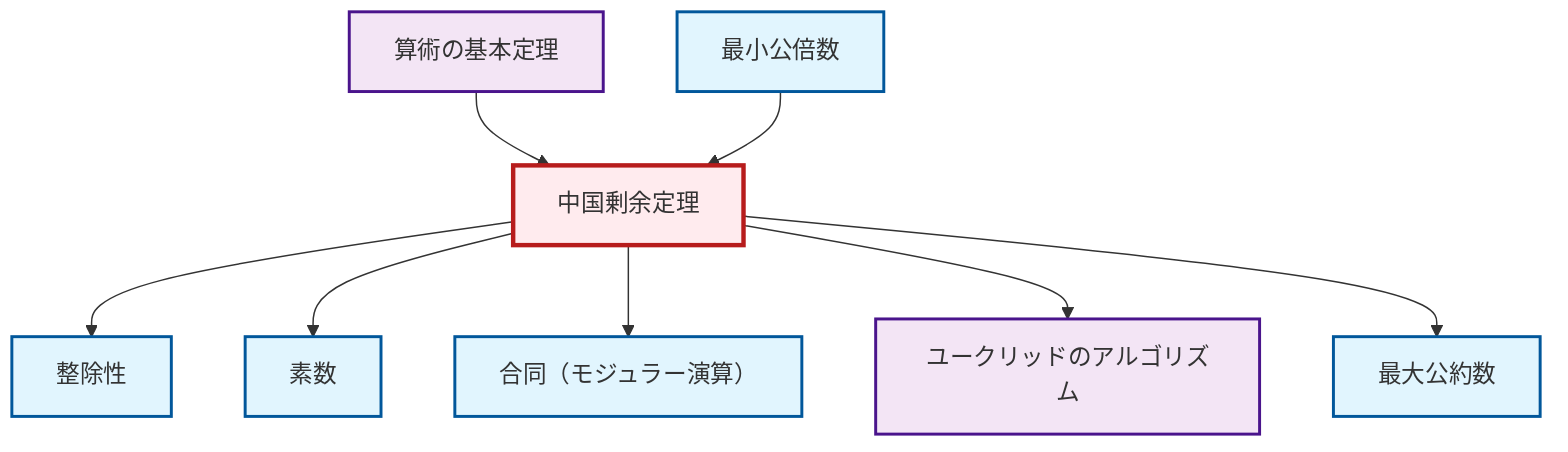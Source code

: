 graph TD
    classDef definition fill:#e1f5fe,stroke:#01579b,stroke-width:2px
    classDef theorem fill:#f3e5f5,stroke:#4a148c,stroke-width:2px
    classDef axiom fill:#fff3e0,stroke:#e65100,stroke-width:2px
    classDef example fill:#e8f5e9,stroke:#1b5e20,stroke-width:2px
    classDef current fill:#ffebee,stroke:#b71c1c,stroke-width:3px
    def-prime["素数"]:::definition
    thm-fundamental-arithmetic["算術の基本定理"]:::theorem
    def-congruence["合同（モジュラー演算）"]:::definition
    thm-chinese-remainder["中国剰余定理"]:::theorem
    def-divisibility["整除性"]:::definition
    def-lcm["最小公倍数"]:::definition
    def-gcd["最大公約数"]:::definition
    thm-euclidean-algorithm["ユークリッドのアルゴリズム"]:::theorem
    thm-chinese-remainder --> def-divisibility
    thm-fundamental-arithmetic --> thm-chinese-remainder
    def-lcm --> thm-chinese-remainder
    thm-chinese-remainder --> def-prime
    thm-chinese-remainder --> def-congruence
    thm-chinese-remainder --> thm-euclidean-algorithm
    thm-chinese-remainder --> def-gcd
    class thm-chinese-remainder current